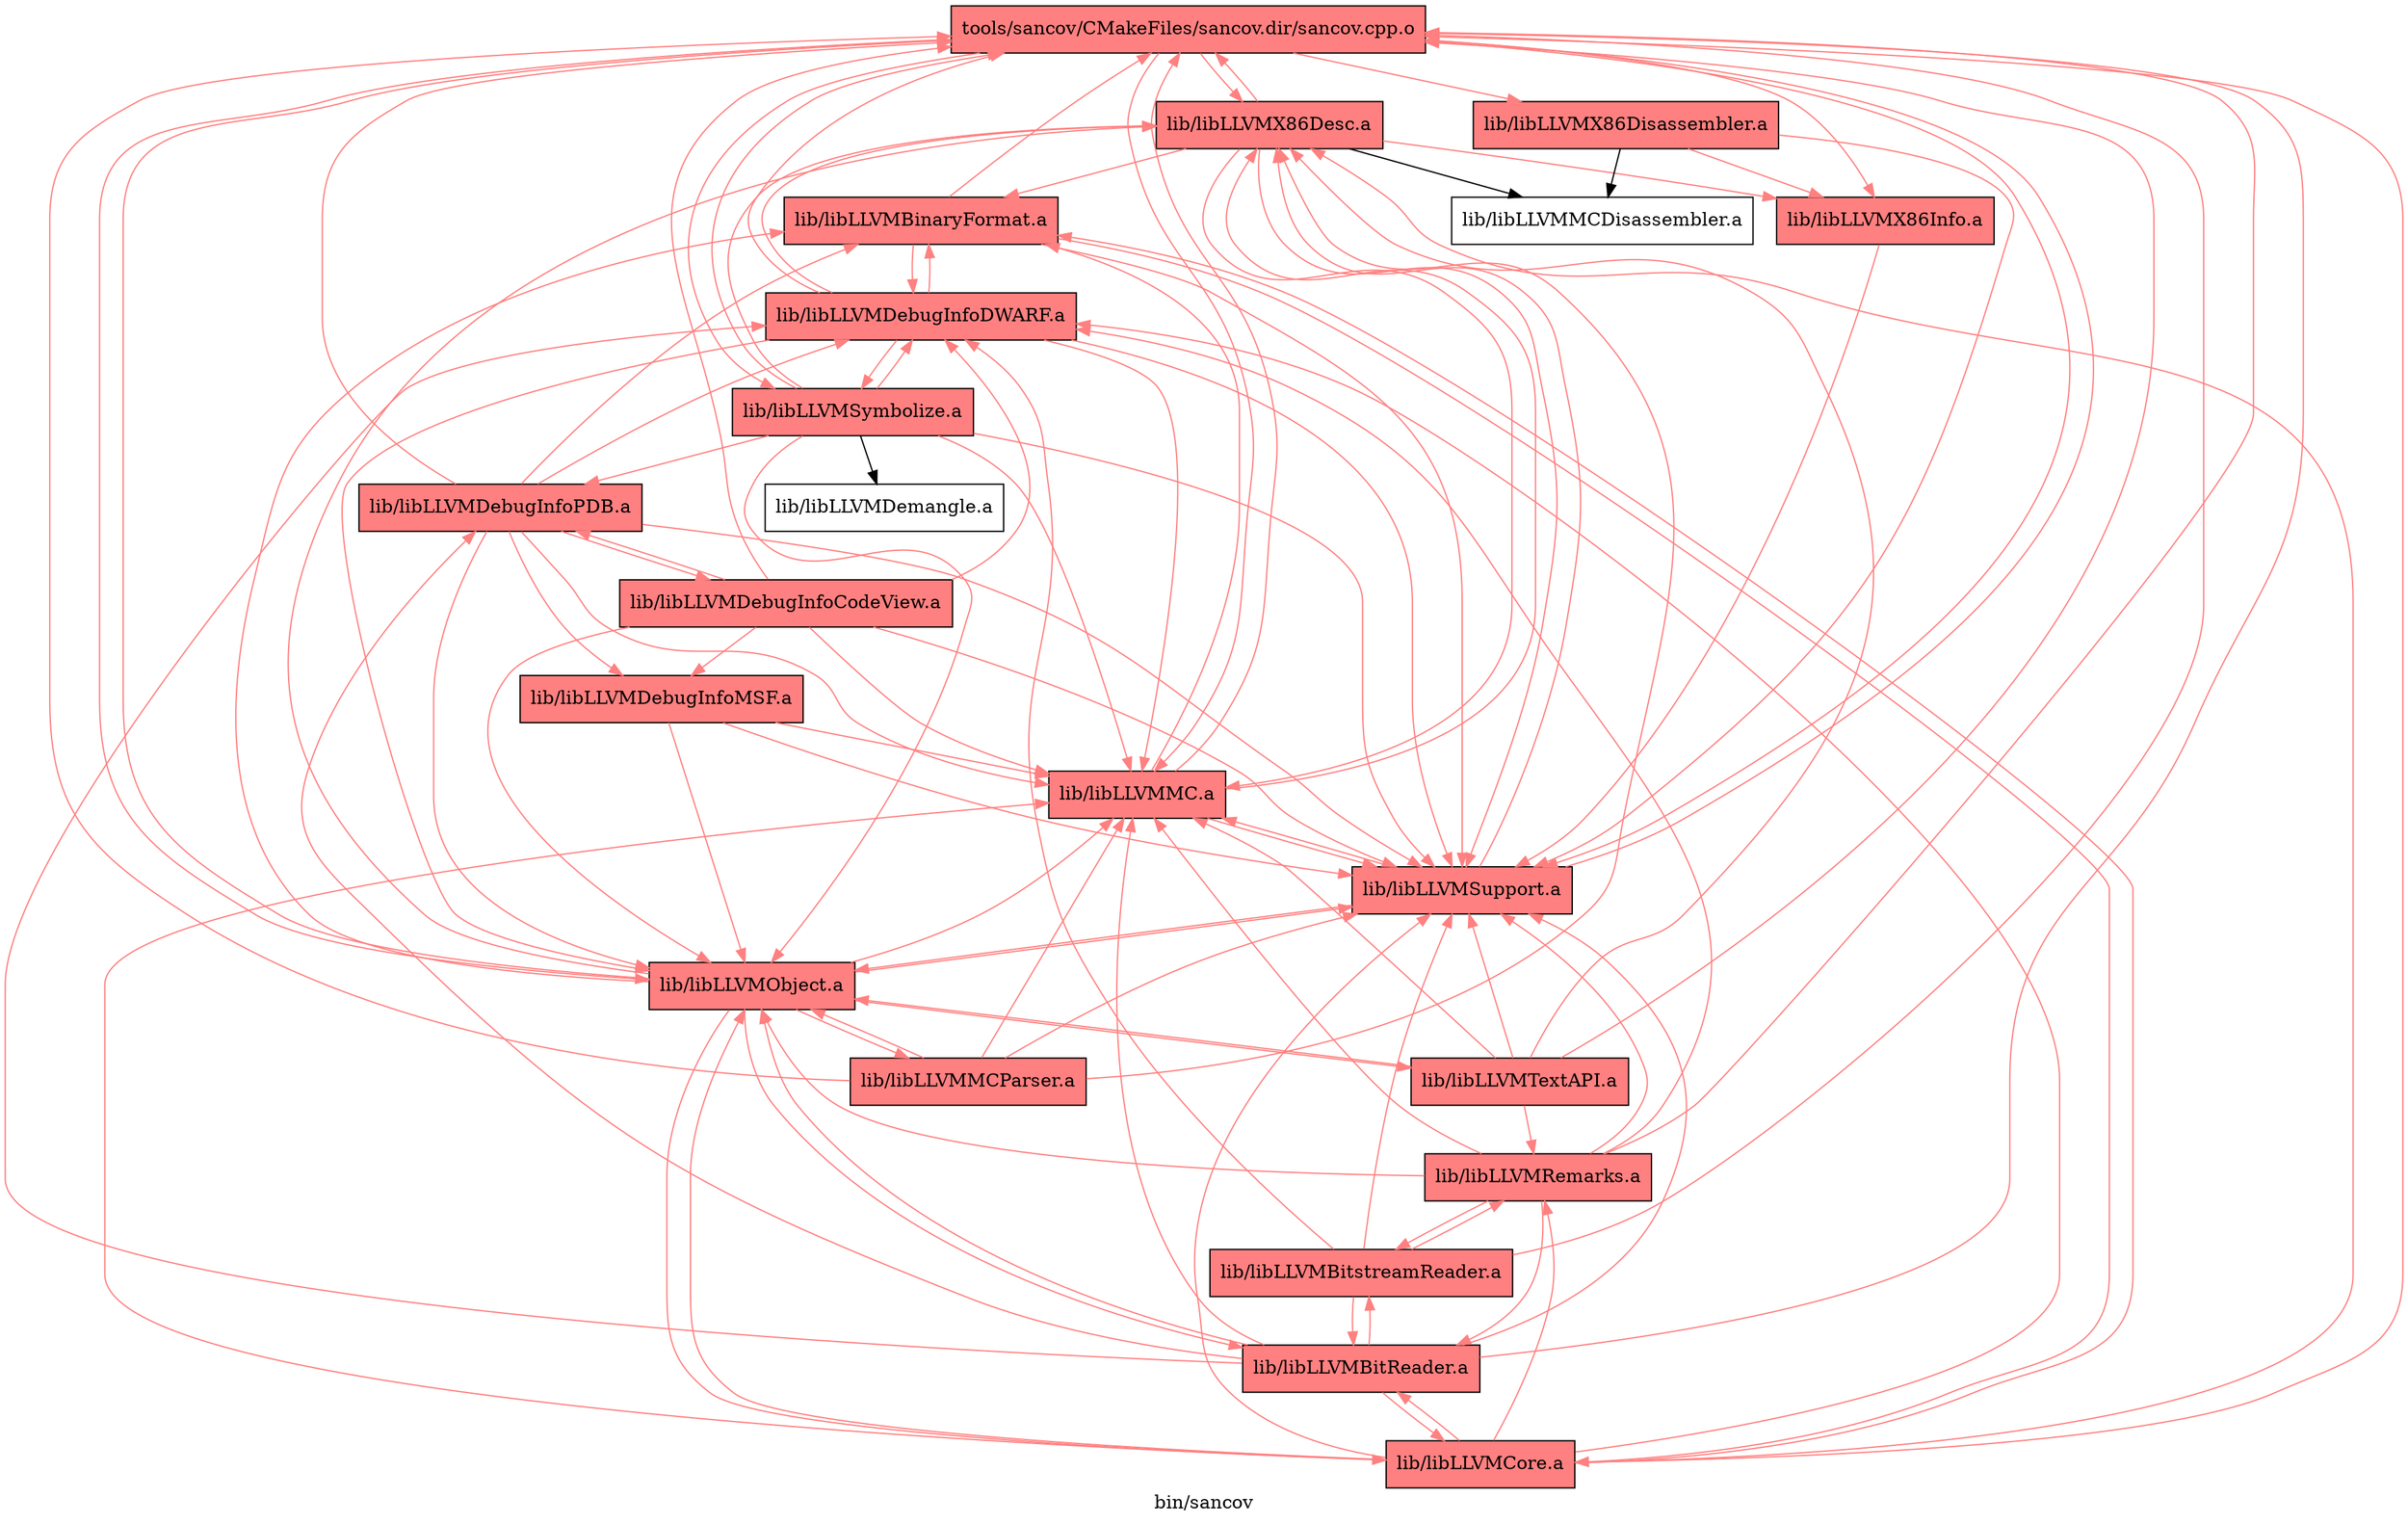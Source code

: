 digraph "bin/sancov" {
	label="bin/sancov";

	Node0x55ae0ba90218 [shape=record,shape=record,style=filled,fillcolor="1.000000 0.5 1",label="{tools/sancov/CMakeFiles/sancov.dir/sancov.cpp.o}"];
	Node0x55ae0ba90218 -> Node0x55ae0ba82708[color="1.000000 0.5 1"];
	Node0x55ae0ba90218 -> Node0x55ae0ba835b8[color="1.000000 0.5 1"];
	Node0x55ae0ba90218 -> Node0x55ae0ba83068[color="1.000000 0.5 1"];
	Node0x55ae0ba90218 -> Node0x55ae0ba87078[color="1.000000 0.5 1"];
	Node0x55ae0ba90218 -> Node0x55ae0ba84c38[color="1.000000 0.5 1"];
	Node0x55ae0ba90218 -> Node0x55ae0ba85b38[color="1.000000 0.5 1"];
	Node0x55ae0ba90218 -> Node0x55ae0ba85638[color="1.000000 0.5 1"];
	Node0x55ae0ba82708 [shape=record,shape=record,style=filled,fillcolor="1.000000 0.5 1",label="{lib/libLLVMX86Desc.a}"];
	Node0x55ae0ba82708 -> Node0x55ae0ba90218[color="1.000000 0.5 1"];
	Node0x55ae0ba82708 -> Node0x55ae0ba83068[color="1.000000 0.5 1"];
	Node0x55ae0ba82708 -> Node0x55ae0ba87078[color="1.000000 0.5 1"];
	Node0x55ae0ba82708 -> Node0x55ae0ba85138;
	Node0x55ae0ba82708 -> Node0x55ae0ba85b38[color="1.000000 0.5 1"];
	Node0x55ae0ba82708 -> Node0x55ae0ba81998[color="1.000000 0.5 1"];
	Node0x55ae0ba835b8 [shape=record,shape=record,style=filled,fillcolor="1.000000 0.5 1",label="{lib/libLLVMX86Disassembler.a}"];
	Node0x55ae0ba835b8 -> Node0x55ae0ba83068[color="1.000000 0.5 1"];
	Node0x55ae0ba835b8 -> Node0x55ae0ba85138;
	Node0x55ae0ba835b8 -> Node0x55ae0ba85b38[color="1.000000 0.5 1"];
	Node0x55ae0ba83068 [shape=record,shape=record,style=filled,fillcolor="1.000000 0.5 1",label="{lib/libLLVMX86Info.a}"];
	Node0x55ae0ba83068 -> Node0x55ae0ba85b38[color="1.000000 0.5 1"];
	Node0x55ae0ba87078 [shape=record,shape=record,style=filled,fillcolor="1.000000 0.5 1",label="{lib/libLLVMMC.a}"];
	Node0x55ae0ba87078 -> Node0x55ae0ba82708[color="1.000000 0.5 1"];
	Node0x55ae0ba87078 -> Node0x55ae0ba85b38[color="1.000000 0.5 1"];
	Node0x55ae0ba87078 -> Node0x55ae0ba90218[color="1.000000 0.5 1"];
	Node0x55ae0ba87078 -> Node0x55ae0ba81998[color="1.000000 0.5 1"];
	Node0x55ae0ba84c38 [shape=record,shape=record,style=filled,fillcolor="1.000000 0.5 1",label="{lib/libLLVMObject.a}"];
	Node0x55ae0ba84c38 -> Node0x55ae0ba90218[color="1.000000 0.5 1"];
	Node0x55ae0ba84c38 -> Node0x55ae0ba87078[color="1.000000 0.5 1"];
	Node0x55ae0ba84c38 -> Node0x55ae0ba85b38[color="1.000000 0.5 1"];
	Node0x55ae0ba84c38 -> Node0x55ae0ba81998[color="1.000000 0.5 1"];
	Node0x55ae0ba84c38 -> Node0x55ae0ba82708[color="1.000000 0.5 1"];
	Node0x55ae0ba84c38 -> Node0x55ae0ba7dbb8[color="1.000000 0.5 1"];
	Node0x55ae0ba84c38 -> Node0x55ae0ba7ef18[color="1.000000 0.5 1"];
	Node0x55ae0ba84c38 -> Node0x55ae0ba7e018[color="1.000000 0.5 1"];
	Node0x55ae0ba84c38 -> Node0x55ae0ba81e98[color="1.000000 0.5 1"];
	Node0x55ae0ba85b38 [shape=record,shape=record,style=filled,fillcolor="1.000000 0.5 1",label="{lib/libLLVMSupport.a}"];
	Node0x55ae0ba85b38 -> Node0x55ae0ba87078[color="1.000000 0.5 1"];
	Node0x55ae0ba85b38 -> Node0x55ae0ba84c38[color="1.000000 0.5 1"];
	Node0x55ae0ba85b38 -> Node0x55ae0ba90218[color="1.000000 0.5 1"];
	Node0x55ae0ba85b38 -> Node0x55ae0ba82708[color="1.000000 0.5 1"];
	Node0x55ae0ba85638 [shape=record,shape=record,style=filled,fillcolor="1.000000 0.5 1",label="{lib/libLLVMSymbolize.a}"];
	Node0x55ae0ba85638 -> Node0x55ae0ba90218[color="1.000000 0.5 1"];
	Node0x55ae0ba85638 -> Node0x55ae0ba82708[color="1.000000 0.5 1"];
	Node0x55ae0ba85638 -> Node0x55ae0ba87078[color="1.000000 0.5 1"];
	Node0x55ae0ba85638 -> Node0x55ae0ba84c38[color="1.000000 0.5 1"];
	Node0x55ae0ba85638 -> Node0x55ae0ba85b38[color="1.000000 0.5 1"];
	Node0x55ae0ba85638 -> Node0x55ae0ba86678[color="1.000000 0.5 1"];
	Node0x55ae0ba85638 -> Node0x55ae0ba861c8[color="1.000000 0.5 1"];
	Node0x55ae0ba85638 -> Node0x55ae0ba80f98;
	Node0x55ae0ba85138 [shape=record,shape=record,label="{lib/libLLVMMCDisassembler.a}"];
	Node0x55ae0ba81998 [shape=record,shape=record,style=filled,fillcolor="1.000000 0.5 1",label="{lib/libLLVMBinaryFormat.a}"];
	Node0x55ae0ba81998 -> Node0x55ae0ba7ef18[color="1.000000 0.5 1"];
	Node0x55ae0ba81998 -> Node0x55ae0ba85b38[color="1.000000 0.5 1"];
	Node0x55ae0ba81998 -> Node0x55ae0ba86678[color="1.000000 0.5 1"];
	Node0x55ae0ba81998 -> Node0x55ae0ba90218[color="1.000000 0.5 1"];
	Node0x55ae0ba7dbb8 [shape=record,shape=record,style=filled,fillcolor="1.000000 0.5 1",label="{lib/libLLVMBitReader.a}"];
	Node0x55ae0ba7dbb8 -> Node0x55ae0ba90218[color="1.000000 0.5 1"];
	Node0x55ae0ba7dbb8 -> Node0x55ae0ba87078[color="1.000000 0.5 1"];
	Node0x55ae0ba7dbb8 -> Node0x55ae0ba84c38[color="1.000000 0.5 1"];
	Node0x55ae0ba7dbb8 -> Node0x55ae0ba85b38[color="1.000000 0.5 1"];
	Node0x55ae0ba7dbb8 -> Node0x55ae0ba86678[color="1.000000 0.5 1"];
	Node0x55ae0ba7dbb8 -> Node0x55ae0ba7ef18[color="1.000000 0.5 1"];
	Node0x55ae0ba7dbb8 -> Node0x55ae0ba7e518[color="1.000000 0.5 1"];
	Node0x55ae0ba7dbb8 -> Node0x55ae0ba861c8[color="1.000000 0.5 1"];
	Node0x55ae0ba7ef18 [shape=record,shape=record,style=filled,fillcolor="1.000000 0.5 1",label="{lib/libLLVMCore.a}"];
	Node0x55ae0ba7ef18 -> Node0x55ae0ba90218[color="1.000000 0.5 1"];
	Node0x55ae0ba7ef18 -> Node0x55ae0ba82708[color="1.000000 0.5 1"];
	Node0x55ae0ba7ef18 -> Node0x55ae0ba85b38[color="1.000000 0.5 1"];
	Node0x55ae0ba7ef18 -> Node0x55ae0ba7dbb8[color="1.000000 0.5 1"];
	Node0x55ae0ba7ef18 -> Node0x55ae0ba87078[color="1.000000 0.5 1"];
	Node0x55ae0ba7ef18 -> Node0x55ae0ba81998[color="1.000000 0.5 1"];
	Node0x55ae0ba7ef18 -> Node0x55ae0ba84c38[color="1.000000 0.5 1"];
	Node0x55ae0ba7ef18 -> Node0x55ae0ba7ea18[color="1.000000 0.5 1"];
	Node0x55ae0ba7ef18 -> Node0x55ae0ba86678[color="1.000000 0.5 1"];
	Node0x55ae0ba7e018 [shape=record,shape=record,style=filled,fillcolor="1.000000 0.5 1",label="{lib/libLLVMMCParser.a}"];
	Node0x55ae0ba7e018 -> Node0x55ae0ba90218[color="1.000000 0.5 1"];
	Node0x55ae0ba7e018 -> Node0x55ae0ba82708[color="1.000000 0.5 1"];
	Node0x55ae0ba7e018 -> Node0x55ae0ba87078[color="1.000000 0.5 1"];
	Node0x55ae0ba7e018 -> Node0x55ae0ba84c38[color="1.000000 0.5 1"];
	Node0x55ae0ba7e018 -> Node0x55ae0ba85b38[color="1.000000 0.5 1"];
	Node0x55ae0ba81e98 [shape=record,shape=record,style=filled,fillcolor="1.000000 0.5 1",label="{lib/libLLVMTextAPI.a}"];
	Node0x55ae0ba81e98 -> Node0x55ae0ba85b38[color="1.000000 0.5 1"];
	Node0x55ae0ba81e98 -> Node0x55ae0ba90218[color="1.000000 0.5 1"];
	Node0x55ae0ba81e98 -> Node0x55ae0ba87078[color="1.000000 0.5 1"];
	Node0x55ae0ba81e98 -> Node0x55ae0ba84c38[color="1.000000 0.5 1"];
	Node0x55ae0ba81e98 -> Node0x55ae0ba7ea18[color="1.000000 0.5 1"];
	Node0x55ae0ba81e98 -> Node0x55ae0ba82708[color="1.000000 0.5 1"];
	Node0x55ae0ba86678 [shape=record,shape=record,style=filled,fillcolor="1.000000 0.5 1",label="{lib/libLLVMDebugInfoDWARF.a}"];
	Node0x55ae0ba86678 -> Node0x55ae0ba90218[color="1.000000 0.5 1"];
	Node0x55ae0ba86678 -> Node0x55ae0ba82708[color="1.000000 0.5 1"];
	Node0x55ae0ba86678 -> Node0x55ae0ba87078[color="1.000000 0.5 1"];
	Node0x55ae0ba86678 -> Node0x55ae0ba84c38[color="1.000000 0.5 1"];
	Node0x55ae0ba86678 -> Node0x55ae0ba85b38[color="1.000000 0.5 1"];
	Node0x55ae0ba86678 -> Node0x55ae0ba85638[color="1.000000 0.5 1"];
	Node0x55ae0ba86678 -> Node0x55ae0ba81998[color="1.000000 0.5 1"];
	Node0x55ae0ba861c8 [shape=record,shape=record,style=filled,fillcolor="1.000000 0.5 1",label="{lib/libLLVMDebugInfoPDB.a}"];
	Node0x55ae0ba861c8 -> Node0x55ae0ba84c38[color="1.000000 0.5 1"];
	Node0x55ae0ba861c8 -> Node0x55ae0ba85b38[color="1.000000 0.5 1"];
	Node0x55ae0ba861c8 -> Node0x55ae0ba90218[color="1.000000 0.5 1"];
	Node0x55ae0ba861c8 -> Node0x55ae0ba87078[color="1.000000 0.5 1"];
	Node0x55ae0ba861c8 -> Node0x55ae0ba81998[color="1.000000 0.5 1"];
	Node0x55ae0ba861c8 -> Node0x55ae0ba7d618[color="1.000000 0.5 1"];
	Node0x55ae0ba861c8 -> Node0x55ae0ba7f878[color="1.000000 0.5 1"];
	Node0x55ae0ba861c8 -> Node0x55ae0ba86678[color="1.000000 0.5 1"];
	Node0x55ae0ba80f98 [shape=record,shape=record,label="{lib/libLLVMDemangle.a}"];
	Node0x55ae0ba7d618 [shape=record,shape=record,style=filled,fillcolor="1.000000 0.5 1",label="{lib/libLLVMDebugInfoCodeView.a}"];
	Node0x55ae0ba7d618 -> Node0x55ae0ba85b38[color="1.000000 0.5 1"];
	Node0x55ae0ba7d618 -> Node0x55ae0ba87078[color="1.000000 0.5 1"];
	Node0x55ae0ba7d618 -> Node0x55ae0ba84c38[color="1.000000 0.5 1"];
	Node0x55ae0ba7d618 -> Node0x55ae0ba861c8[color="1.000000 0.5 1"];
	Node0x55ae0ba7d618 -> Node0x55ae0ba7f878[color="1.000000 0.5 1"];
	Node0x55ae0ba7d618 -> Node0x55ae0ba90218[color="1.000000 0.5 1"];
	Node0x55ae0ba7d618 -> Node0x55ae0ba86678[color="1.000000 0.5 1"];
	Node0x55ae0ba7f878 [shape=record,shape=record,style=filled,fillcolor="1.000000 0.5 1",label="{lib/libLLVMDebugInfoMSF.a}"];
	Node0x55ae0ba7f878 -> Node0x55ae0ba87078[color="1.000000 0.5 1"];
	Node0x55ae0ba7f878 -> Node0x55ae0ba84c38[color="1.000000 0.5 1"];
	Node0x55ae0ba7f878 -> Node0x55ae0ba85b38[color="1.000000 0.5 1"];
	Node0x55ae0ba7e518 [shape=record,shape=record,style=filled,fillcolor="1.000000 0.5 1",label="{lib/libLLVMBitstreamReader.a}"];
	Node0x55ae0ba7e518 -> Node0x55ae0ba90218[color="1.000000 0.5 1"];
	Node0x55ae0ba7e518 -> Node0x55ae0ba85b38[color="1.000000 0.5 1"];
	Node0x55ae0ba7e518 -> Node0x55ae0ba86678[color="1.000000 0.5 1"];
	Node0x55ae0ba7e518 -> Node0x55ae0ba7dbb8[color="1.000000 0.5 1"];
	Node0x55ae0ba7e518 -> Node0x55ae0ba7ea18[color="1.000000 0.5 1"];
	Node0x55ae0ba7ea18 [shape=record,shape=record,style=filled,fillcolor="1.000000 0.5 1",label="{lib/libLLVMRemarks.a}"];
	Node0x55ae0ba7ea18 -> Node0x55ae0ba85b38[color="1.000000 0.5 1"];
	Node0x55ae0ba7ea18 -> Node0x55ae0ba86678[color="1.000000 0.5 1"];
	Node0x55ae0ba7ea18 -> Node0x55ae0ba7dbb8[color="1.000000 0.5 1"];
	Node0x55ae0ba7ea18 -> Node0x55ae0ba87078[color="1.000000 0.5 1"];
	Node0x55ae0ba7ea18 -> Node0x55ae0ba90218[color="1.000000 0.5 1"];
	Node0x55ae0ba7ea18 -> Node0x55ae0ba84c38[color="1.000000 0.5 1"];
	Node0x55ae0ba7ea18 -> Node0x55ae0ba7e518[color="1.000000 0.5 1"];
}
